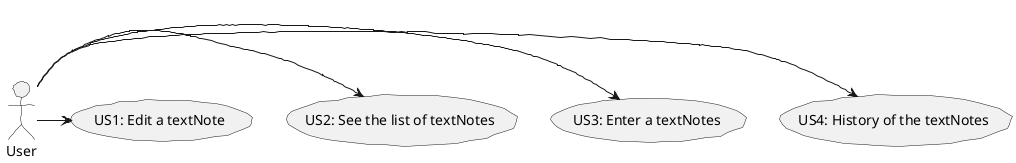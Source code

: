 @startuml  us.png
skinparam handwritten true
skinparam monochrome true
skinparam packageStyle rect
skinparam defaultFontName FG Virgil
skinparam shadowing false

User -> (US4: History of the textNotes)
User -> (US3: Enter a textNotes)
User -> (US2: See the list of textNotes)
User -> (US1: Edit a textNote)

@enduml